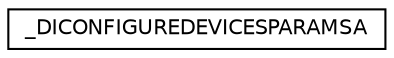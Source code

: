 digraph "Graphical Class Hierarchy"
{
 // LATEX_PDF_SIZE
  edge [fontname="Helvetica",fontsize="10",labelfontname="Helvetica",labelfontsize="10"];
  node [fontname="Helvetica",fontsize="10",shape=record];
  rankdir="LR";
  Node0 [label="_DICONFIGUREDEVICESPARAMSA",height=0.2,width=0.4,color="black", fillcolor="white", style="filled",URL="$struct__DICONFIGUREDEVICESPARAMSA.html",tooltip=" "];
}
